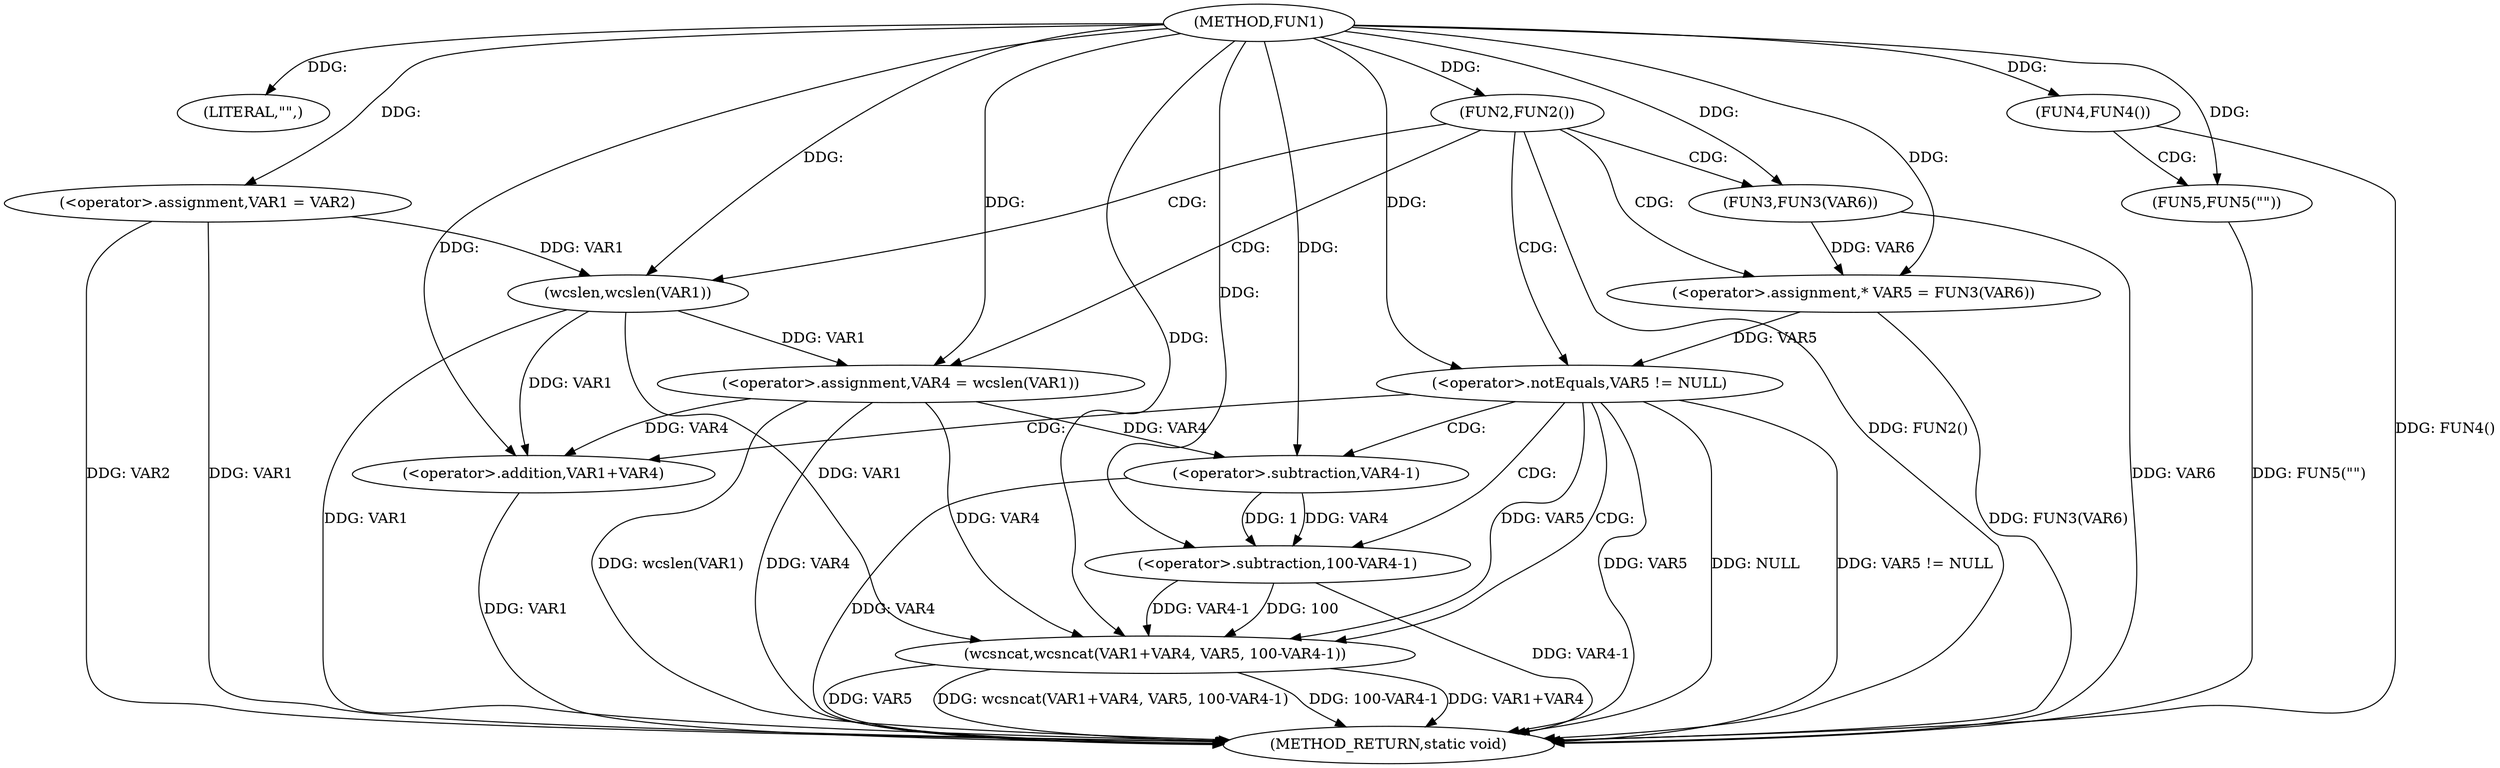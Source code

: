 digraph FUN1 {  
"1000100" [label = "(METHOD,FUN1)" ]
"1000143" [label = "(METHOD_RETURN,static void)" ]
"1000103" [label = "(LITERAL,\"\",)" ]
"1000104" [label = "(<operator>.assignment,VAR1 = VAR2)" ]
"1000108" [label = "(FUN2,FUN2())" ]
"1000112" [label = "(<operator>.assignment,VAR4 = wcslen(VAR1))" ]
"1000114" [label = "(wcslen,wcslen(VAR1))" ]
"1000117" [label = "(<operator>.assignment,* VAR5 = FUN3(VAR6))" ]
"1000119" [label = "(FUN3,FUN3(VAR6))" ]
"1000122" [label = "(<operator>.notEquals,VAR5 != NULL)" ]
"1000126" [label = "(wcsncat,wcsncat(VAR1+VAR4, VAR5, 100-VAR4-1))" ]
"1000127" [label = "(<operator>.addition,VAR1+VAR4)" ]
"1000131" [label = "(<operator>.subtraction,100-VAR4-1)" ]
"1000133" [label = "(<operator>.subtraction,VAR4-1)" ]
"1000137" [label = "(FUN4,FUN4())" ]
"1000139" [label = "(FUN5,FUN5(\"\"))" ]
  "1000108" -> "1000143"  [ label = "DDG: FUN2()"] 
  "1000104" -> "1000143"  [ label = "DDG: VAR1"] 
  "1000112" -> "1000143"  [ label = "DDG: wcslen(VAR1)"] 
  "1000133" -> "1000143"  [ label = "DDG: VAR4"] 
  "1000114" -> "1000143"  [ label = "DDG: VAR1"] 
  "1000126" -> "1000143"  [ label = "DDG: VAR1+VAR4"] 
  "1000122" -> "1000143"  [ label = "DDG: VAR5 != NULL"] 
  "1000127" -> "1000143"  [ label = "DDG: VAR1"] 
  "1000117" -> "1000143"  [ label = "DDG: FUN3(VAR6)"] 
  "1000126" -> "1000143"  [ label = "DDG: VAR5"] 
  "1000126" -> "1000143"  [ label = "DDG: wcsncat(VAR1+VAR4, VAR5, 100-VAR4-1)"] 
  "1000122" -> "1000143"  [ label = "DDG: VAR5"] 
  "1000139" -> "1000143"  [ label = "DDG: FUN5(\"\")"] 
  "1000131" -> "1000143"  [ label = "DDG: VAR4-1"] 
  "1000112" -> "1000143"  [ label = "DDG: VAR4"] 
  "1000119" -> "1000143"  [ label = "DDG: VAR6"] 
  "1000137" -> "1000143"  [ label = "DDG: FUN4()"] 
  "1000104" -> "1000143"  [ label = "DDG: VAR2"] 
  "1000126" -> "1000143"  [ label = "DDG: 100-VAR4-1"] 
  "1000122" -> "1000143"  [ label = "DDG: NULL"] 
  "1000100" -> "1000103"  [ label = "DDG: "] 
  "1000100" -> "1000104"  [ label = "DDG: "] 
  "1000100" -> "1000108"  [ label = "DDG: "] 
  "1000114" -> "1000112"  [ label = "DDG: VAR1"] 
  "1000100" -> "1000112"  [ label = "DDG: "] 
  "1000104" -> "1000114"  [ label = "DDG: VAR1"] 
  "1000100" -> "1000114"  [ label = "DDG: "] 
  "1000119" -> "1000117"  [ label = "DDG: VAR6"] 
  "1000100" -> "1000117"  [ label = "DDG: "] 
  "1000100" -> "1000119"  [ label = "DDG: "] 
  "1000117" -> "1000122"  [ label = "DDG: VAR5"] 
  "1000100" -> "1000122"  [ label = "DDG: "] 
  "1000114" -> "1000126"  [ label = "DDG: VAR1"] 
  "1000100" -> "1000126"  [ label = "DDG: "] 
  "1000112" -> "1000126"  [ label = "DDG: VAR4"] 
  "1000114" -> "1000127"  [ label = "DDG: VAR1"] 
  "1000100" -> "1000127"  [ label = "DDG: "] 
  "1000112" -> "1000127"  [ label = "DDG: VAR4"] 
  "1000122" -> "1000126"  [ label = "DDG: VAR5"] 
  "1000131" -> "1000126"  [ label = "DDG: 100"] 
  "1000131" -> "1000126"  [ label = "DDG: VAR4-1"] 
  "1000100" -> "1000131"  [ label = "DDG: "] 
  "1000133" -> "1000131"  [ label = "DDG: VAR4"] 
  "1000133" -> "1000131"  [ label = "DDG: 1"] 
  "1000100" -> "1000133"  [ label = "DDG: "] 
  "1000112" -> "1000133"  [ label = "DDG: VAR4"] 
  "1000100" -> "1000137"  [ label = "DDG: "] 
  "1000100" -> "1000139"  [ label = "DDG: "] 
  "1000108" -> "1000112"  [ label = "CDG: "] 
  "1000108" -> "1000119"  [ label = "CDG: "] 
  "1000108" -> "1000114"  [ label = "CDG: "] 
  "1000108" -> "1000117"  [ label = "CDG: "] 
  "1000108" -> "1000122"  [ label = "CDG: "] 
  "1000122" -> "1000131"  [ label = "CDG: "] 
  "1000122" -> "1000133"  [ label = "CDG: "] 
  "1000122" -> "1000127"  [ label = "CDG: "] 
  "1000122" -> "1000126"  [ label = "CDG: "] 
  "1000137" -> "1000139"  [ label = "CDG: "] 
}
